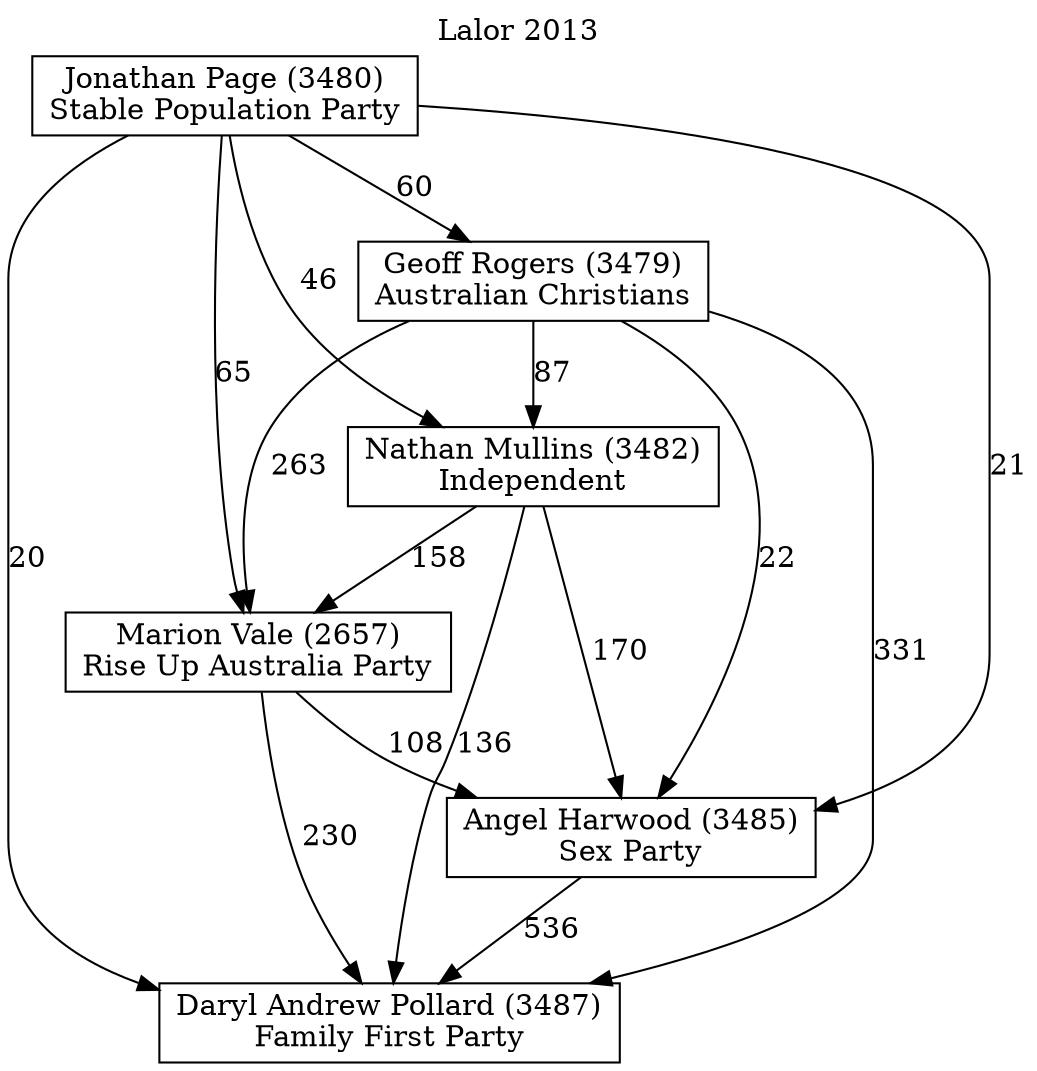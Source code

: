 // House preference flow
digraph "Daryl Andrew Pollard (3487)_Lalor_2013" {
	graph [label="Lalor 2013" labelloc=t mclimit=10]
	node [shape=box]
	"Daryl Andrew Pollard (3487)" [label="Daryl Andrew Pollard (3487)
Family First Party"]
	"Angel Harwood (3485)" [label="Angel Harwood (3485)
Sex Party"]
	"Marion Vale (2657)" [label="Marion Vale (2657)
Rise Up Australia Party"]
	"Nathan Mullins (3482)" [label="Nathan Mullins (3482)
Independent"]
	"Geoff Rogers (3479)" [label="Geoff Rogers (3479)
Australian Christians"]
	"Jonathan Page (3480)" [label="Jonathan Page (3480)
Stable Population Party"]
	"Angel Harwood (3485)" -> "Daryl Andrew Pollard (3487)" [label=536]
	"Marion Vale (2657)" -> "Angel Harwood (3485)" [label=108]
	"Nathan Mullins (3482)" -> "Marion Vale (2657)" [label=158]
	"Geoff Rogers (3479)" -> "Nathan Mullins (3482)" [label=87]
	"Jonathan Page (3480)" -> "Geoff Rogers (3479)" [label=60]
	"Marion Vale (2657)" -> "Daryl Andrew Pollard (3487)" [label=230]
	"Nathan Mullins (3482)" -> "Daryl Andrew Pollard (3487)" [label=136]
	"Geoff Rogers (3479)" -> "Daryl Andrew Pollard (3487)" [label=331]
	"Jonathan Page (3480)" -> "Daryl Andrew Pollard (3487)" [label=20]
	"Jonathan Page (3480)" -> "Nathan Mullins (3482)" [label=46]
	"Geoff Rogers (3479)" -> "Marion Vale (2657)" [label=263]
	"Jonathan Page (3480)" -> "Marion Vale (2657)" [label=65]
	"Nathan Mullins (3482)" -> "Angel Harwood (3485)" [label=170]
	"Geoff Rogers (3479)" -> "Angel Harwood (3485)" [label=22]
	"Jonathan Page (3480)" -> "Angel Harwood (3485)" [label=21]
}
